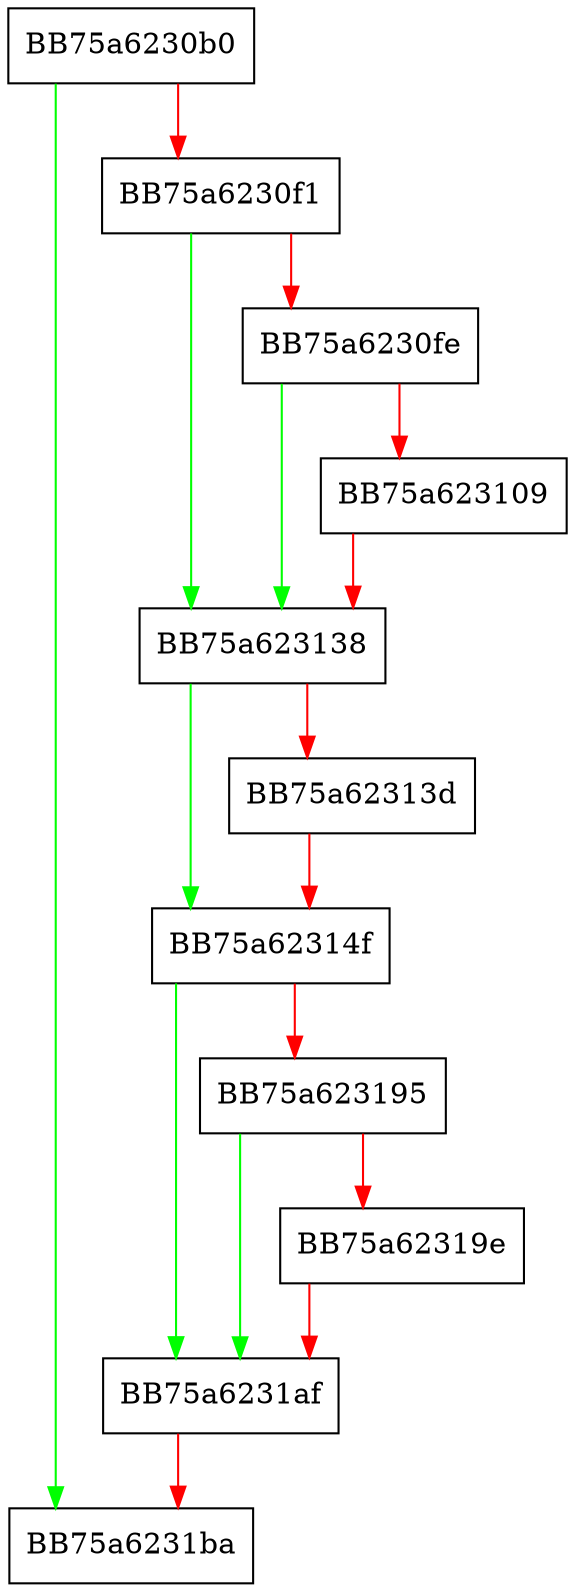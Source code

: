 digraph resolveAlias {
  node [shape="box"];
  graph [splines=ortho];
  BB75a6230b0 -> BB75a6231ba [color="green"];
  BB75a6230b0 -> BB75a6230f1 [color="red"];
  BB75a6230f1 -> BB75a623138 [color="green"];
  BB75a6230f1 -> BB75a6230fe [color="red"];
  BB75a6230fe -> BB75a623138 [color="green"];
  BB75a6230fe -> BB75a623109 [color="red"];
  BB75a623109 -> BB75a623138 [color="red"];
  BB75a623138 -> BB75a62314f [color="green"];
  BB75a623138 -> BB75a62313d [color="red"];
  BB75a62313d -> BB75a62314f [color="red"];
  BB75a62314f -> BB75a6231af [color="green"];
  BB75a62314f -> BB75a623195 [color="red"];
  BB75a623195 -> BB75a6231af [color="green"];
  BB75a623195 -> BB75a62319e [color="red"];
  BB75a62319e -> BB75a6231af [color="red"];
  BB75a6231af -> BB75a6231ba [color="red"];
}
